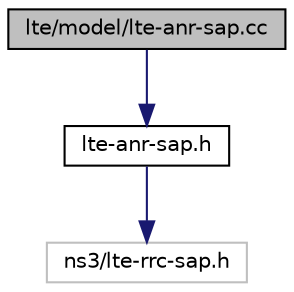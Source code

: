 digraph "lte/model/lte-anr-sap.cc"
{
  edge [fontname="Helvetica",fontsize="10",labelfontname="Helvetica",labelfontsize="10"];
  node [fontname="Helvetica",fontsize="10",shape=record];
  Node1 [label="lte/model/lte-anr-sap.cc",height=0.2,width=0.4,color="black", fillcolor="grey75", style="filled", fontcolor="black"];
  Node1 -> Node2 [color="midnightblue",fontsize="10",style="solid"];
  Node2 [label="lte-anr-sap.h",height=0.2,width=0.4,color="black", fillcolor="white", style="filled",URL="$d6/d2c/lte-anr-sap_8h.html"];
  Node2 -> Node3 [color="midnightblue",fontsize="10",style="solid"];
  Node3 [label="ns3/lte-rrc-sap.h",height=0.2,width=0.4,color="grey75", fillcolor="white", style="filled"];
}
